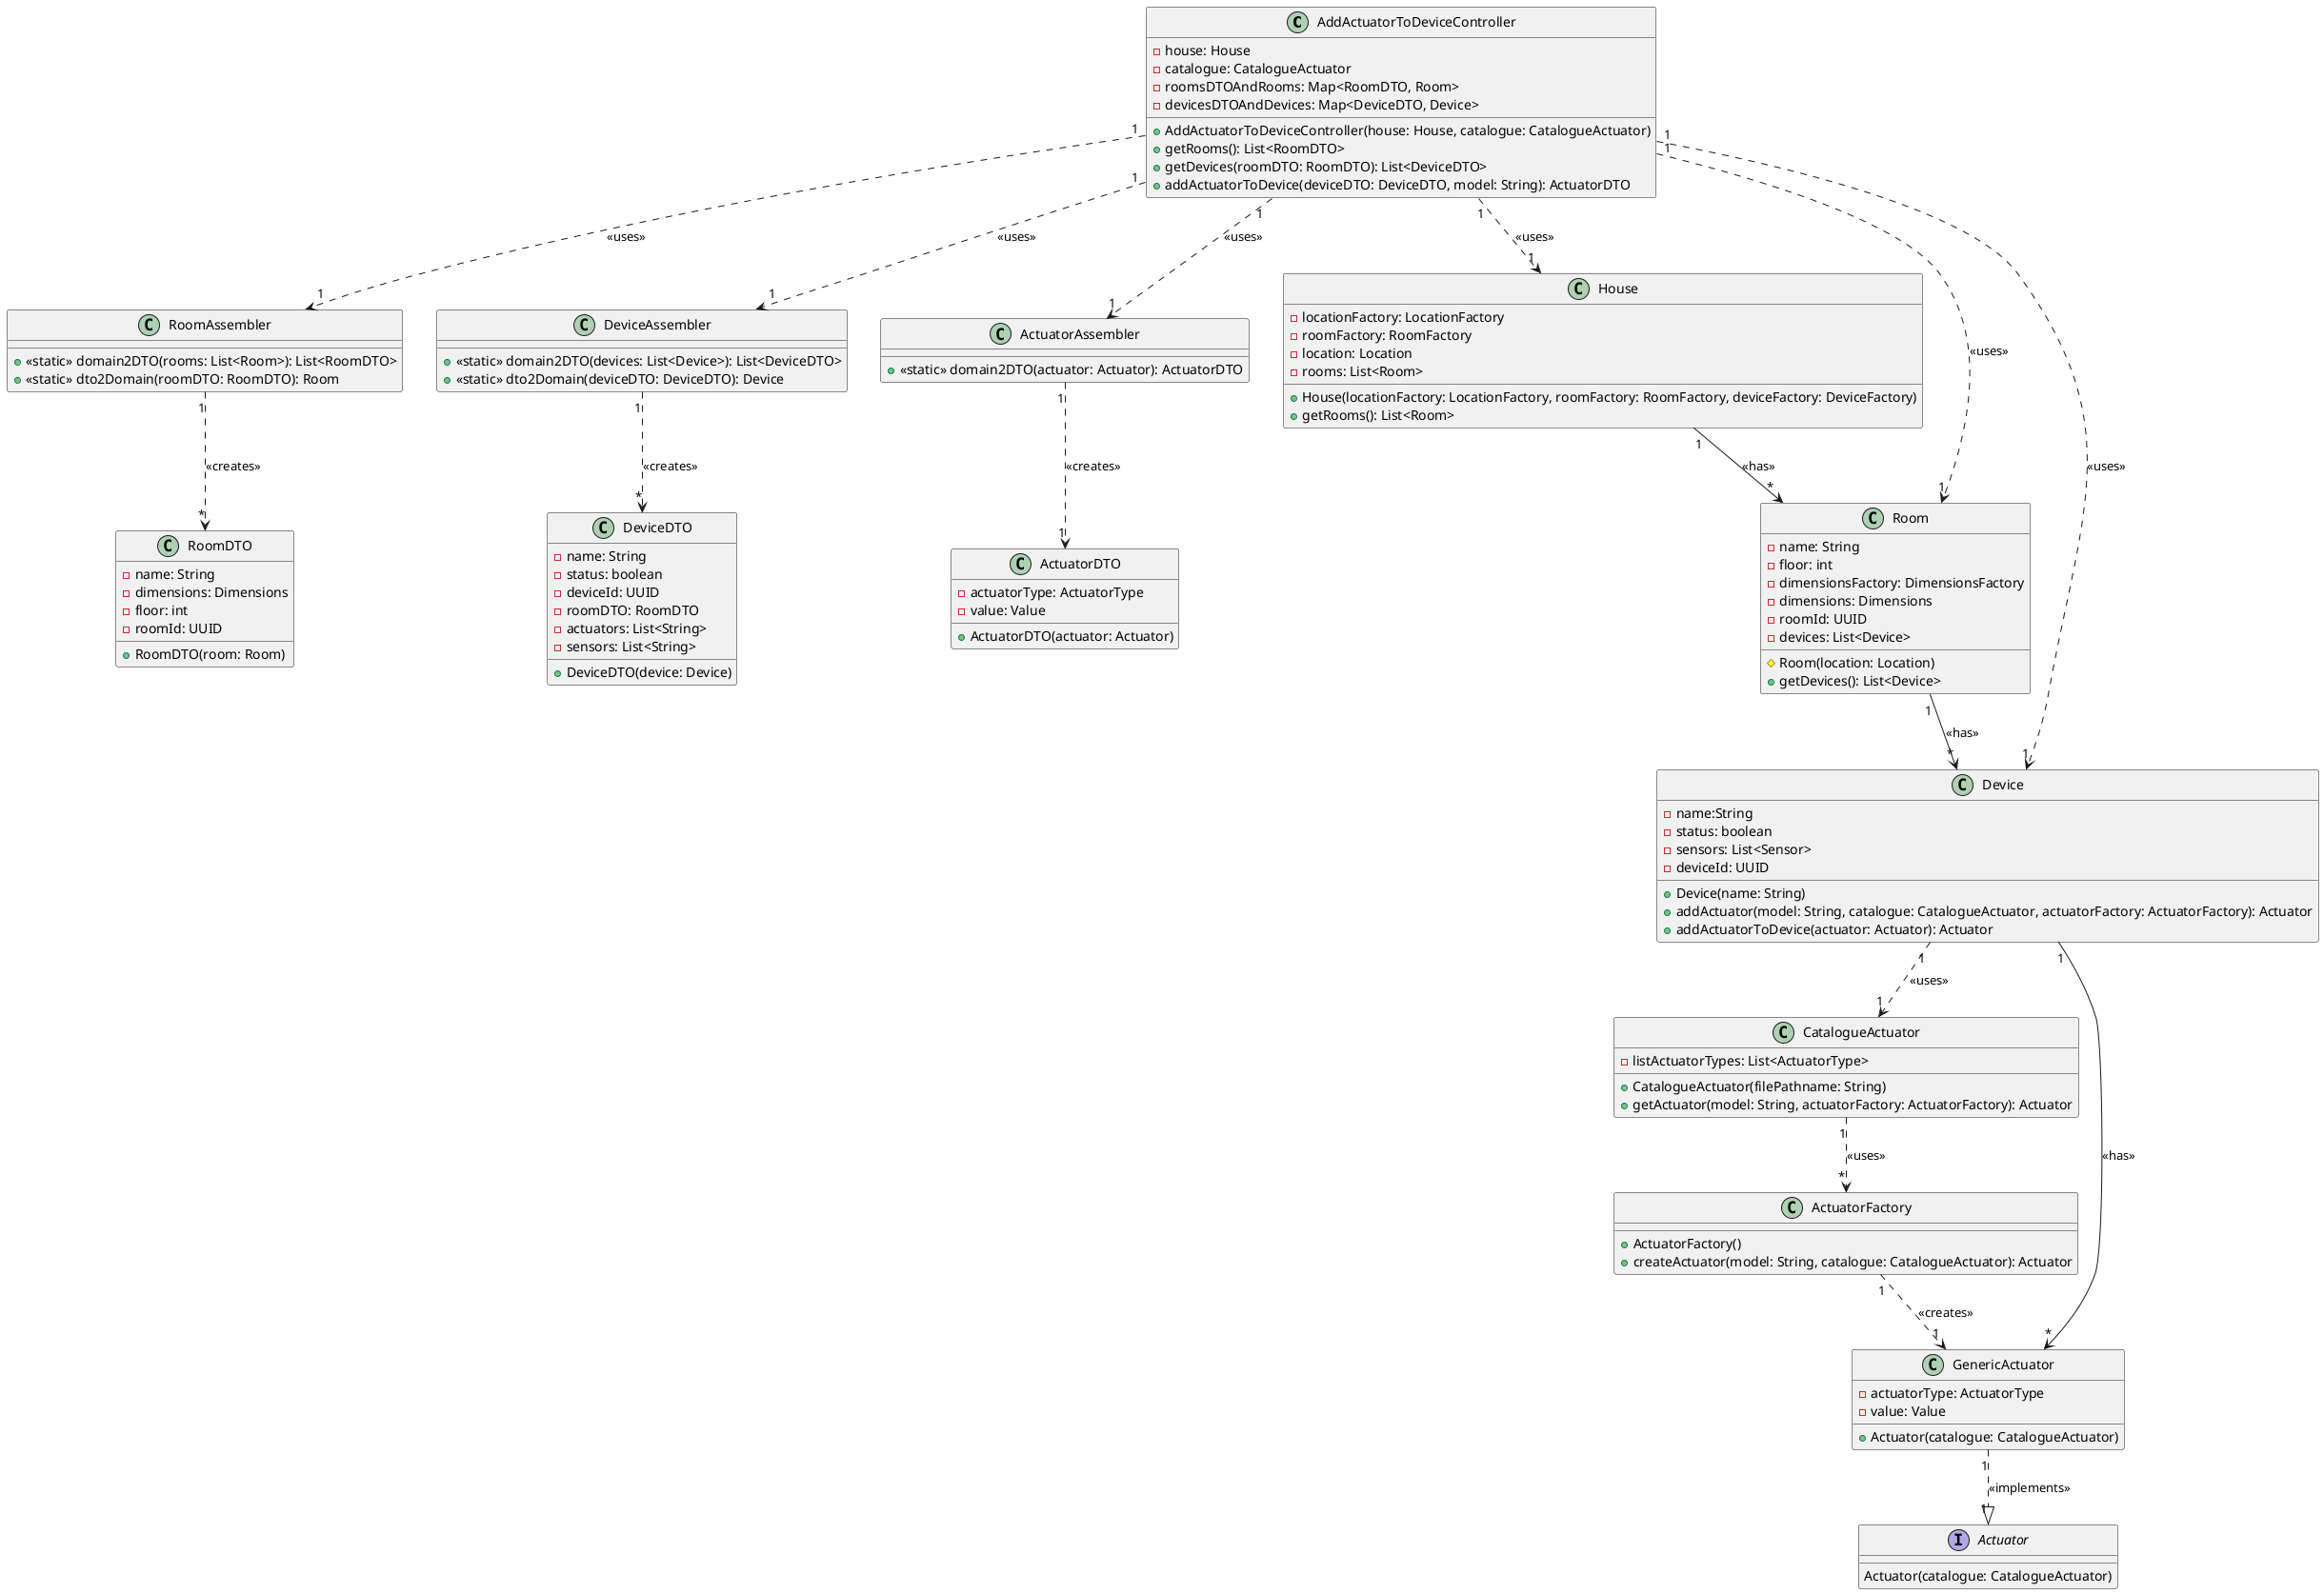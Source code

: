 @startuml
'https://plantuml.com/class-diagram

class AddActuatorToDeviceController{
    -house: House
    -catalogue: CatalogueActuator
    -roomsDTOAndRooms: Map<RoomDTO, Room>
    -devicesDTOAndDevices: Map<DeviceDTO, Device>

    +AddActuatorToDeviceController(house: House, catalogue: CatalogueActuator)
    +getRooms(): List<RoomDTO>
    +getDevices(roomDTO: RoomDTO): List<DeviceDTO>
    +addActuatorToDevice(deviceDTO: DeviceDTO, model: String): ActuatorDTO
 }

class RoomAssembler{
    +<<static>> domain2DTO(rooms: List<Room>): List<RoomDTO>
    +<<static>> dto2Domain(roomDTO: RoomDTO): Room
}

class DeviceAssembler{
    +<<static>> domain2DTO(devices: List<Device>): List<DeviceDTO>
    +<<static>> dto2Domain(deviceDTO: DeviceDTO): Device
}

class ActuatorAssembler{
    +<<static>> domain2DTO(actuator: Actuator): ActuatorDTO
}

class House{
    -locationFactory: LocationFactory
    -roomFactory: RoomFactory
    -location: Location
    -rooms: List<Room>

    +House(locationFactory: LocationFactory, roomFactory: RoomFactory, deviceFactory: DeviceFactory)
    +getRooms(): List<Room>
}

class Room{
    -name: String
    -floor: int
    -dimensionsFactory: DimensionsFactory
    -dimensions: Dimensions
    -roomId: UUID
    -devices: List<Device>

    #Room(location: Location)
    +getDevices(): List<Device>
}

class Device{
    -name:String
    -status: boolean
    -sensors: List<Sensor>
    -deviceId: UUID

    +Device(name: String)
    +addActuator(model: String, catalogue: CatalogueActuator, actuatorFactory: ActuatorFactory): Actuator
    +addActuatorToDevice(actuator: Actuator): Actuator
}

class CatalogueActuator{
    -listActuatorTypes: List<ActuatorType>

    +CatalogueActuator(filePathname: String)
    +getActuator(model: String, actuatorFactory: ActuatorFactory): Actuator
}

class ActuatorFactory{
    +ActuatorFactory()
    +createActuator(model: String, catalogue: CatalogueActuator): Actuator
}

class GenericActuator{
    -actuatorType: ActuatorType
    -value: Value

    +Actuator(catalogue: CatalogueActuator)
}

Interface Actuator{
    Actuator(catalogue: CatalogueActuator)
}

class RoomDTO{
    -name: String
    -dimensions: Dimensions
    -floor: int
    -roomId: UUID

    +RoomDTO(room: Room)
}

class DeviceDTO{
    -name: String
    -status: boolean
    -deviceId: UUID
    -roomDTO: RoomDTO
    -actuators: List<String>
    -sensors: List<String>

    +DeviceDTO(device: Device)
}

class ActuatorDTO{
    -actuatorType: ActuatorType
    -value: Value

    +ActuatorDTO(actuator: Actuator)
}

AddActuatorToDeviceController "1" ..> "1" House: <<uses>>
AddActuatorToDeviceController "1" ..> "1" Room: <<uses>>
AddActuatorToDeviceController "1" ..> "1" Device: <<uses>>
AddActuatorToDeviceController "1" ..> "1" RoomAssembler: <<uses>>
AddActuatorToDeviceController "1" ..> "1" DeviceAssembler: <<uses>>
AddActuatorToDeviceController "1" ..> "1" ActuatorAssembler: <<uses>>

RoomAssembler "1" ..> "*" RoomDTO: <<creates>>

DeviceAssembler "1" ..> "*" DeviceDTO: <<creates>>

ActuatorAssembler "1" ..> "1" ActuatorDTO: <<creates>>

ActuatorFactory "1" ..> "1" GenericActuator: <<creates>>

House "1" --> "*" Room: <<has>>

Room "1" --> "*" Device: <<has>>

Device "1" --> "*" GenericActuator: <<has>>
Device "1" ..> "1" CatalogueActuator: <<uses>>

GenericActuator "1" ..|> "1" Actuator: <<implements>>

CatalogueActuator "1" ..> "*" ActuatorFactory: <<uses>>





@enduml